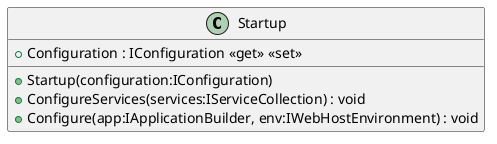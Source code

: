 @startuml
class Startup {
    + Startup(configuration:IConfiguration)
    + Configuration : IConfiguration <<get>> <<set>>
    + ConfigureServices(services:IServiceCollection) : void
    + Configure(app:IApplicationBuilder, env:IWebHostEnvironment) : void
}
@enduml
